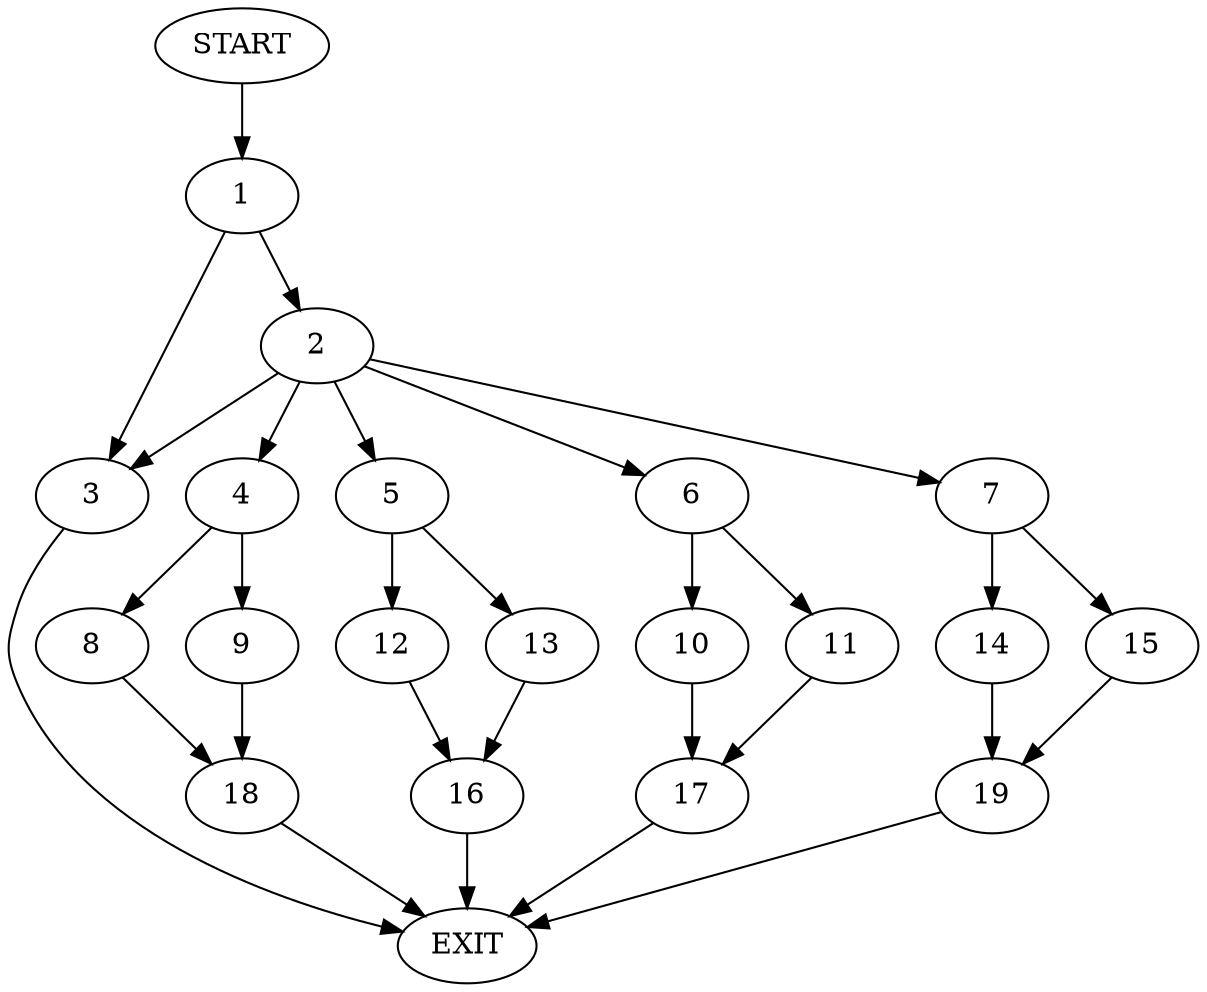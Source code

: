 digraph {
0 [label="START"]
20 [label="EXIT"]
0 -> 1
1 -> 2
1 -> 3
2 -> 4
2 -> 5
2 -> 6
2 -> 7
2 -> 3
3 -> 20
4 -> 8
4 -> 9
6 -> 10
6 -> 11
5 -> 12
5 -> 13
7 -> 14
7 -> 15
12 -> 16
13 -> 16
16 -> 20
11 -> 17
10 -> 17
17 -> 20
9 -> 18
8 -> 18
18 -> 20
14 -> 19
15 -> 19
19 -> 20
}
